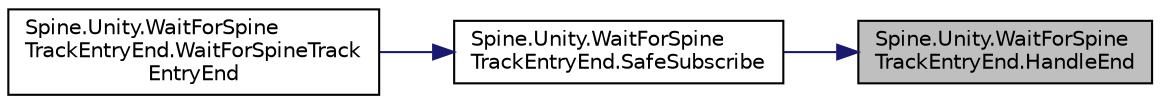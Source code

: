 digraph "Spine.Unity.WaitForSpineTrackEntryEnd.HandleEnd"
{
 // LATEX_PDF_SIZE
  edge [fontname="Helvetica",fontsize="10",labelfontname="Helvetica",labelfontsize="10"];
  node [fontname="Helvetica",fontsize="10",shape=record];
  rankdir="RL";
  Node1 [label="Spine.Unity.WaitForSpine\lTrackEntryEnd.HandleEnd",height=0.2,width=0.4,color="black", fillcolor="grey75", style="filled", fontcolor="black",tooltip=" "];
  Node1 -> Node2 [dir="back",color="midnightblue",fontsize="10",style="solid",fontname="Helvetica"];
  Node2 [label="Spine.Unity.WaitForSpine\lTrackEntryEnd.SafeSubscribe",height=0.2,width=0.4,color="black", fillcolor="white", style="filled",URL="$class_spine_1_1_unity_1_1_wait_for_spine_track_entry_end.html#a9e47da701f466092d46b2c8f00faddc4",tooltip=" "];
  Node2 -> Node3 [dir="back",color="midnightblue",fontsize="10",style="solid",fontname="Helvetica"];
  Node3 [label="Spine.Unity.WaitForSpine\lTrackEntryEnd.WaitForSpineTrack\lEntryEnd",height=0.2,width=0.4,color="black", fillcolor="white", style="filled",URL="$class_spine_1_1_unity_1_1_wait_for_spine_track_entry_end.html#aca4422bf1ae62c09cb374a5dbddee117",tooltip=" "];
}
